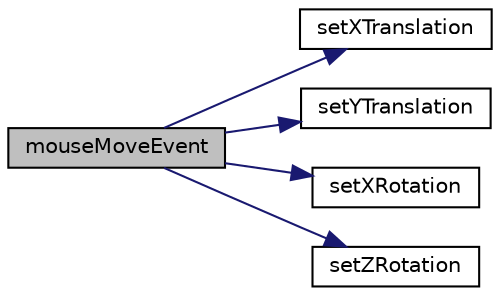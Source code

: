 digraph "mouseMoveEvent"
{
  edge [fontname="Helvetica",fontsize="10",labelfontname="Helvetica",labelfontsize="10"];
  node [fontname="Helvetica",fontsize="10",shape=record];
  rankdir="LR";
  Node1 [label="mouseMoveEvent",height=0.2,width=0.4,color="black", fillcolor="grey75", style="filled" fontcolor="black"];
  Node1 -> Node2 [color="midnightblue",fontsize="10",style="solid",fontname="Helvetica"];
  Node2 [label="setXTranslation",height=0.2,width=0.4,color="black", fillcolor="white", style="filled",URL="$class_g_l_widget.html#a6dc6fc918aea20c9a764a6460882e37e"];
  Node1 -> Node3 [color="midnightblue",fontsize="10",style="solid",fontname="Helvetica"];
  Node3 [label="setYTranslation",height=0.2,width=0.4,color="black", fillcolor="white", style="filled",URL="$class_g_l_widget.html#a60170256233255922f2440173d2b612e"];
  Node1 -> Node4 [color="midnightblue",fontsize="10",style="solid",fontname="Helvetica"];
  Node4 [label="setXRotation",height=0.2,width=0.4,color="black", fillcolor="white", style="filled",URL="$class_g_l_widget.html#a59cabf1708863e82bdfced18dc630e37"];
  Node1 -> Node5 [color="midnightblue",fontsize="10",style="solid",fontname="Helvetica"];
  Node5 [label="setZRotation",height=0.2,width=0.4,color="black", fillcolor="white", style="filled",URL="$class_g_l_widget.html#a6cb4ef9b53294acc68dd22f74cebfbe9"];
}

